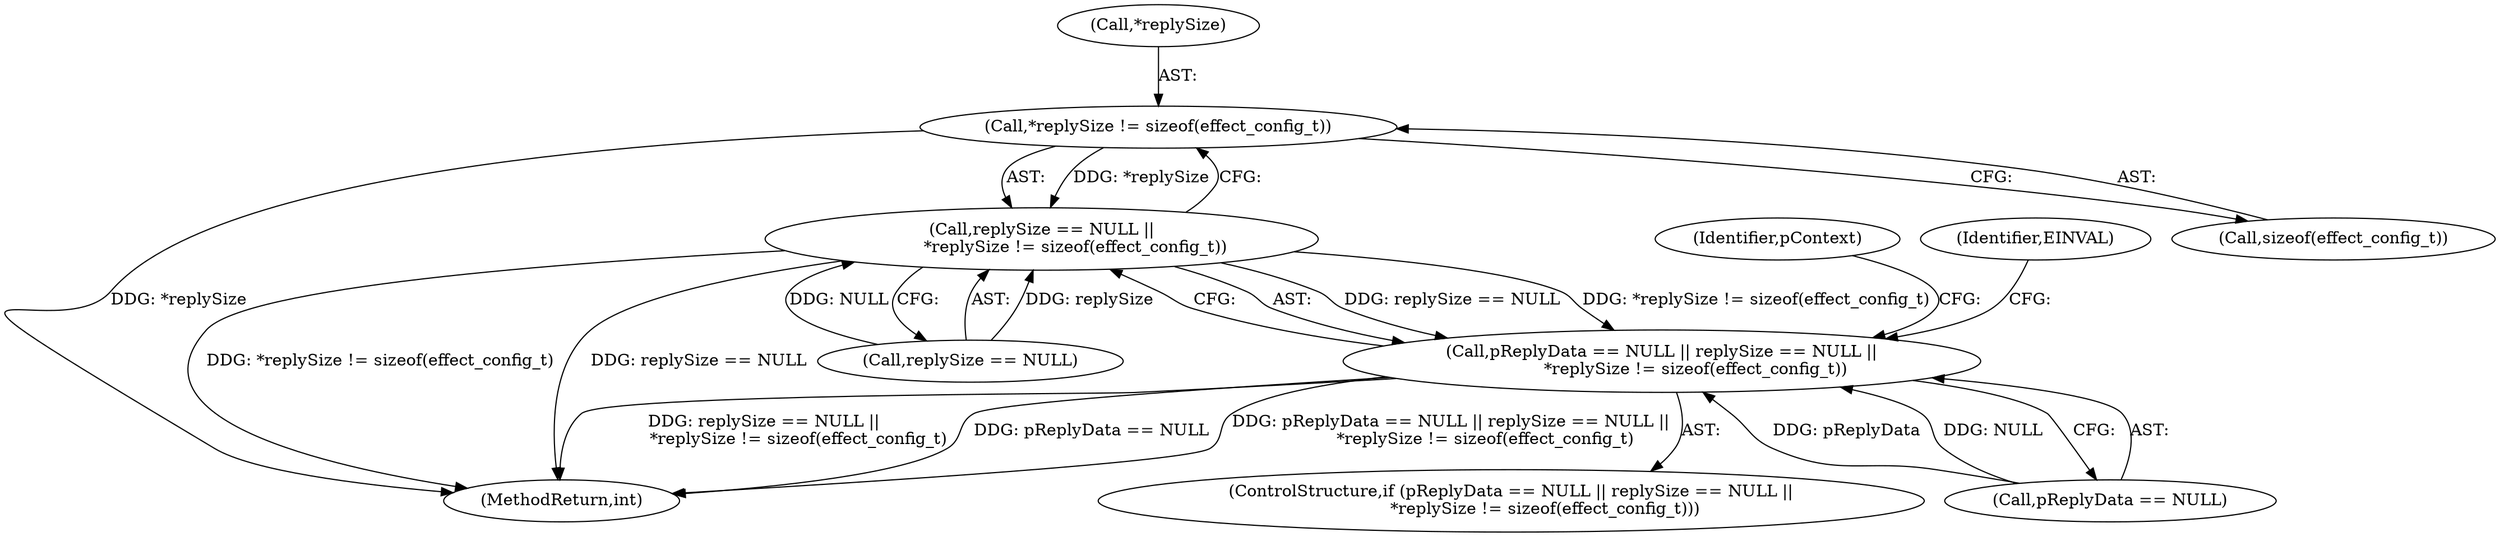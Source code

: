 digraph "0_Android_aeea52da00d210587fb3ed895de3d5f2e0264c88_11@API" {
"1000210" [label="(Call,*replySize != sizeof(effect_config_t))"];
"1000206" [label="(Call,replySize == NULL ||\n             *replySize != sizeof(effect_config_t))"];
"1000202" [label="(Call,pReplyData == NULL || replySize == NULL ||\n             *replySize != sizeof(effect_config_t))"];
"1000203" [label="(Call,pReplyData == NULL)"];
"1000206" [label="(Call,replySize == NULL ||\n             *replySize != sizeof(effect_config_t))"];
"1001028" [label="(MethodReturn,int)"];
"1000201" [label="(ControlStructure,if (pReplyData == NULL || replySize == NULL ||\n             *replySize != sizeof(effect_config_t)))"];
"1000218" [label="(Identifier,EINVAL)"];
"1000211" [label="(Call,*replySize)"];
"1000210" [label="(Call,*replySize != sizeof(effect_config_t))"];
"1000202" [label="(Call,pReplyData == NULL || replySize == NULL ||\n             *replySize != sizeof(effect_config_t))"];
"1000220" [label="(Identifier,pContext)"];
"1000207" [label="(Call,replySize == NULL)"];
"1000213" [label="(Call,sizeof(effect_config_t))"];
"1000210" -> "1000206"  [label="AST: "];
"1000210" -> "1000213"  [label="CFG: "];
"1000211" -> "1000210"  [label="AST: "];
"1000213" -> "1000210"  [label="AST: "];
"1000206" -> "1000210"  [label="CFG: "];
"1000210" -> "1001028"  [label="DDG: *replySize"];
"1000210" -> "1000206"  [label="DDG: *replySize"];
"1000206" -> "1000202"  [label="AST: "];
"1000206" -> "1000207"  [label="CFG: "];
"1000207" -> "1000206"  [label="AST: "];
"1000202" -> "1000206"  [label="CFG: "];
"1000206" -> "1001028"  [label="DDG: *replySize != sizeof(effect_config_t)"];
"1000206" -> "1001028"  [label="DDG: replySize == NULL"];
"1000206" -> "1000202"  [label="DDG: replySize == NULL"];
"1000206" -> "1000202"  [label="DDG: *replySize != sizeof(effect_config_t)"];
"1000207" -> "1000206"  [label="DDG: replySize"];
"1000207" -> "1000206"  [label="DDG: NULL"];
"1000202" -> "1000201"  [label="AST: "];
"1000202" -> "1000203"  [label="CFG: "];
"1000203" -> "1000202"  [label="AST: "];
"1000218" -> "1000202"  [label="CFG: "];
"1000220" -> "1000202"  [label="CFG: "];
"1000202" -> "1001028"  [label="DDG: replySize == NULL ||\n             *replySize != sizeof(effect_config_t)"];
"1000202" -> "1001028"  [label="DDG: pReplyData == NULL"];
"1000202" -> "1001028"  [label="DDG: pReplyData == NULL || replySize == NULL ||\n             *replySize != sizeof(effect_config_t)"];
"1000203" -> "1000202"  [label="DDG: pReplyData"];
"1000203" -> "1000202"  [label="DDG: NULL"];
}
